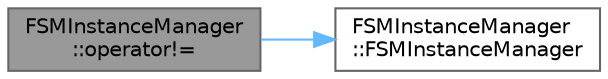 digraph "FSMInstanceManager::operator!="
{
 // INTERACTIVE_SVG=YES
 // LATEX_PDF_SIZE
  bgcolor="transparent";
  edge [fontname=Helvetica,fontsize=10,labelfontname=Helvetica,labelfontsize=10];
  node [fontname=Helvetica,fontsize=10,shape=box,height=0.2,width=0.4];
  rankdir="LR";
  Node1 [id="Node000001",label="FSMInstanceManager\l::operator!=",height=0.2,width=0.4,color="gray40", fillcolor="grey60", style="filled", fontcolor="black",tooltip=" "];
  Node1 -> Node2 [id="edge1_Node000001_Node000002",color="steelblue1",style="solid",tooltip=" "];
  Node2 [id="Node000002",label="FSMInstanceManager\l::FSMInstanceManager",height=0.2,width=0.4,color="grey40", fillcolor="white", style="filled",URL="$d0/d8d/structFSMInstanceManager.html#a2102f0a7e7b1c67ba03f139416bf8bc4",tooltip=" "];
}
